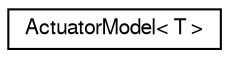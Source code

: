 digraph "Graphical Class Hierarchy"
{
  edge [fontname="FreeSans",fontsize="10",labelfontname="FreeSans",labelfontsize="10"];
  node [fontname="FreeSans",fontsize="10",shape=record];
  rankdir="LR";
  Node1 [label="ActuatorModel\< T \>",height=0.2,width=0.4,color="black", fillcolor="white", style="filled",URL="$d9/dec/class_actuator_model.html"];
}
